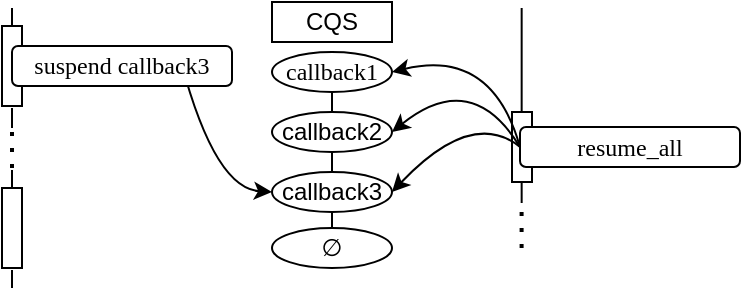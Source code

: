 <mxfile version="22.1.4" type="device">
  <diagram name="Page-1" id="2YBvvXClWsGukQMizWep">
    <mxGraphModel dx="637" dy="341" grid="1" gridSize="10" guides="1" tooltips="1" connect="1" arrows="1" fold="1" page="1" pageScale="1" pageWidth="850" pageHeight="1100" math="0" shadow="0">
      <root>
        <mxCell id="0" />
        <mxCell id="1" parent="0" />
        <mxCell id="Xmo3_Crtta4L2Li_5l8g-21" value="" style="curved=1;endArrow=classic;html=1;rounded=0;exitX=0.75;exitY=0;exitDx=0;exitDy=0;entryX=0;entryY=0.5;entryDx=0;entryDy=0;" parent="1" source="Xmo3_Crtta4L2Li_5l8g-20" target="Xmo3_Crtta4L2Li_5l8g-16" edge="1">
          <mxGeometry width="50" height="50" relative="1" as="geometry">
            <mxPoint x="440" y="249" as="sourcePoint" />
            <mxPoint x="490" y="199" as="targetPoint" />
            <Array as="points">
              <mxPoint x="480" y="250" />
            </Array>
          </mxGeometry>
        </mxCell>
        <mxCell id="Xmo3_Crtta4L2Li_5l8g-37" value="" style="endArrow=none;html=1;rounded=0;" parent="1" edge="1">
          <mxGeometry width="50" height="50" relative="1" as="geometry">
            <mxPoint x="380" y="199" as="sourcePoint" />
            <mxPoint x="380" y="160" as="targetPoint" />
          </mxGeometry>
        </mxCell>
        <mxCell id="Xmo3_Crtta4L2Li_5l8g-38" value="" style="endArrow=none;html=1;rounded=0;" parent="1" edge="1">
          <mxGeometry width="50" height="50" relative="1" as="geometry">
            <mxPoint x="380" y="220" as="sourcePoint" />
            <mxPoint x="380" y="210" as="targetPoint" />
          </mxGeometry>
        </mxCell>
        <mxCell id="Xmo3_Crtta4L2Li_5l8g-40" value="" style="endArrow=none;html=1;rounded=0;" parent="1" edge="1">
          <mxGeometry width="50" height="50" relative="1" as="geometry">
            <mxPoint x="634.83" y="257.5" as="sourcePoint" />
            <mxPoint x="634.83" y="160" as="targetPoint" />
          </mxGeometry>
        </mxCell>
        <mxCell id="Xmo3_Crtta4L2Li_5l8g-45" value="" style="endArrow=none;dashed=1;html=1;dashPattern=1 3;strokeWidth=2;rounded=0;" parent="1" edge="1">
          <mxGeometry width="50" height="50" relative="1" as="geometry">
            <mxPoint x="380" y="240" as="sourcePoint" />
            <mxPoint x="380" y="220" as="targetPoint" />
          </mxGeometry>
        </mxCell>
        <mxCell id="Xmo3_Crtta4L2Li_5l8g-48" value="" style="endArrow=none;html=1;rounded=0;" parent="1" edge="1">
          <mxGeometry width="50" height="50" relative="1" as="geometry">
            <mxPoint x="379.51" y="275" as="sourcePoint" />
            <mxPoint x="379.51" y="275" as="targetPoint" />
          </mxGeometry>
        </mxCell>
        <mxCell id="Xmo3_Crtta4L2Li_5l8g-67" value="" style="group" parent="1" vertex="1" connectable="0">
          <mxGeometry x="510" y="157" width="60" height="115" as="geometry" />
        </mxCell>
        <mxCell id="Xmo3_Crtta4L2Li_5l8g-41" value="" style="group" parent="Xmo3_Crtta4L2Li_5l8g-67" vertex="1" connectable="0">
          <mxGeometry y="25" width="60" height="90" as="geometry" />
        </mxCell>
        <mxCell id="Xmo3_Crtta4L2Li_5l8g-14" value="&lt;font face=&quot;Lucida Console&quot;&gt;callback1&lt;/font&gt;" style="ellipse;whiteSpace=wrap;html=1;" parent="Xmo3_Crtta4L2Li_5l8g-41" vertex="1">
          <mxGeometry width="60" height="20" as="geometry" />
        </mxCell>
        <mxCell id="Xmo3_Crtta4L2Li_5l8g-15" value="callback2" style="ellipse;whiteSpace=wrap;html=1;" parent="Xmo3_Crtta4L2Li_5l8g-41" vertex="1">
          <mxGeometry y="30" width="60" height="20" as="geometry" />
        </mxCell>
        <mxCell id="Xmo3_Crtta4L2Li_5l8g-16" value="callback3" style="ellipse;whiteSpace=wrap;html=1;" parent="Xmo3_Crtta4L2Li_5l8g-41" vertex="1">
          <mxGeometry y="60" width="60" height="20" as="geometry" />
        </mxCell>
        <mxCell id="Xmo3_Crtta4L2Li_5l8g-17" value="" style="endArrow=none;html=1;rounded=0;entryX=0.5;entryY=1;entryDx=0;entryDy=0;exitX=0.5;exitY=0;exitDx=0;exitDy=0;" parent="Xmo3_Crtta4L2Li_5l8g-41" source="Xmo3_Crtta4L2Li_5l8g-15" target="Xmo3_Crtta4L2Li_5l8g-14" edge="1">
          <mxGeometry width="50" height="50" relative="1" as="geometry">
            <mxPoint x="-216" y="50" as="sourcePoint" />
            <mxPoint x="-156" as="targetPoint" />
          </mxGeometry>
        </mxCell>
        <mxCell id="Xmo3_Crtta4L2Li_5l8g-18" value="" style="endArrow=none;html=1;rounded=0;entryX=0.5;entryY=1;entryDx=0;entryDy=0;exitX=0.5;exitY=0;exitDx=0;exitDy=0;" parent="Xmo3_Crtta4L2Li_5l8g-41" source="Xmo3_Crtta4L2Li_5l8g-16" target="Xmo3_Crtta4L2Li_5l8g-15" edge="1">
          <mxGeometry width="50" height="50" relative="1" as="geometry">
            <mxPoint x="42" y="40" as="sourcePoint" />
            <mxPoint x="42" y="30" as="targetPoint" />
          </mxGeometry>
        </mxCell>
        <mxCell id="Xmo3_Crtta4L2Li_5l8g-19" value="" style="endArrow=none;html=1;rounded=0;entryX=0.5;entryY=1;entryDx=0;entryDy=0;" parent="Xmo3_Crtta4L2Li_5l8g-41" target="Xmo3_Crtta4L2Li_5l8g-16" edge="1">
          <mxGeometry width="50" height="50" relative="1" as="geometry">
            <mxPoint x="30" y="90" as="sourcePoint" />
            <mxPoint x="42" y="60" as="targetPoint" />
          </mxGeometry>
        </mxCell>
        <mxCell id="Xmo3_Crtta4L2Li_5l8g-42" value="CQS" style="rounded=0;whiteSpace=wrap;html=1;" parent="Xmo3_Crtta4L2Li_5l8g-67" vertex="1">
          <mxGeometry width="60" height="20" as="geometry" />
        </mxCell>
        <mxCell id="Xmo3_Crtta4L2Li_5l8g-54" value="" style="html=1;points=[];perimeter=orthogonalPerimeter;outlineConnect=0;targetShapes=umlLifeline;portConstraint=eastwest;newEdgeStyle={&quot;edgeStyle&quot;:&quot;elbowEdgeStyle&quot;,&quot;elbow&quot;:&quot;vertical&quot;,&quot;curved&quot;:0,&quot;rounded&quot;:0};" parent="1" vertex="1">
          <mxGeometry x="630" y="212" width="10" height="35" as="geometry" />
        </mxCell>
        <mxCell id="u00EMY2Q6EPRI4YONWDw-3" value="&lt;font face=&quot;Lucida Console&quot;&gt;resume_all&lt;/font&gt;" style="rounded=1;whiteSpace=wrap;html=1;" vertex="1" parent="1">
          <mxGeometry x="634" y="219.5" width="110" height="20" as="geometry" />
        </mxCell>
        <mxCell id="u00EMY2Q6EPRI4YONWDw-4" value="∅" style="ellipse;whiteSpace=wrap;html=1;" vertex="1" parent="1">
          <mxGeometry x="510" y="270" width="60" height="20" as="geometry" />
        </mxCell>
        <mxCell id="u00EMY2Q6EPRI4YONWDw-5" value="" style="curved=1;endArrow=classic;html=1;rounded=0;exitX=0;exitY=0.5;exitDx=0;exitDy=0;entryX=1;entryY=0.5;entryDx=0;entryDy=0;" edge="1" parent="1" source="u00EMY2Q6EPRI4YONWDw-3" target="Xmo3_Crtta4L2Li_5l8g-14">
          <mxGeometry width="50" height="50" relative="1" as="geometry">
            <mxPoint x="473" y="219" as="sourcePoint" />
            <mxPoint x="520" y="262" as="targetPoint" />
            <Array as="points">
              <mxPoint x="620" y="180" />
            </Array>
          </mxGeometry>
        </mxCell>
        <mxCell id="u00EMY2Q6EPRI4YONWDw-6" value="" style="curved=1;endArrow=classic;html=1;rounded=0;exitX=0;exitY=0.5;exitDx=0;exitDy=0;entryX=1;entryY=0.5;entryDx=0;entryDy=0;" edge="1" parent="1" source="u00EMY2Q6EPRI4YONWDw-3" target="Xmo3_Crtta4L2Li_5l8g-15">
          <mxGeometry width="50" height="50" relative="1" as="geometry">
            <mxPoint x="644" y="285" as="sourcePoint" />
            <mxPoint x="580" y="202" as="targetPoint" />
            <Array as="points">
              <mxPoint x="610" y="190" />
            </Array>
          </mxGeometry>
        </mxCell>
        <mxCell id="u00EMY2Q6EPRI4YONWDw-7" value="" style="curved=1;endArrow=classic;html=1;rounded=0;exitX=0;exitY=0.5;exitDx=0;exitDy=0;entryX=1;entryY=0.5;entryDx=0;entryDy=0;" edge="1" parent="1" source="u00EMY2Q6EPRI4YONWDw-3" target="Xmo3_Crtta4L2Li_5l8g-16">
          <mxGeometry width="50" height="50" relative="1" as="geometry">
            <mxPoint x="654" y="295" as="sourcePoint" />
            <mxPoint x="590" y="212" as="targetPoint" />
            <Array as="points">
              <mxPoint x="610" y="210" />
            </Array>
          </mxGeometry>
        </mxCell>
        <mxCell id="u00EMY2Q6EPRI4YONWDw-8" value="" style="html=1;points=[];perimeter=orthogonalPerimeter;outlineConnect=0;targetShapes=umlLifeline;portConstraint=eastwest;newEdgeStyle={&quot;edgeStyle&quot;:&quot;elbowEdgeStyle&quot;,&quot;elbow&quot;:&quot;vertical&quot;,&quot;curved&quot;:0,&quot;rounded&quot;:0};" vertex="1" parent="1">
          <mxGeometry x="375" y="169" width="10" height="40" as="geometry" />
        </mxCell>
        <mxCell id="Xmo3_Crtta4L2Li_5l8g-20" value="&lt;font face=&quot;Lucida Console&quot;&gt;suspend callback3&lt;br&gt;&lt;/font&gt;" style="rounded=1;whiteSpace=wrap;html=1;" parent="1" vertex="1">
          <mxGeometry x="380" y="179" width="110" height="20" as="geometry" />
        </mxCell>
        <mxCell id="u00EMY2Q6EPRI4YONWDw-9" value="" style="endArrow=none;dashed=1;html=1;dashPattern=1 3;strokeWidth=2;rounded=0;" edge="1" parent="1">
          <mxGeometry width="50" height="50" relative="1" as="geometry">
            <mxPoint x="634.8" y="280" as="sourcePoint" />
            <mxPoint x="634.8" y="260" as="targetPoint" />
          </mxGeometry>
        </mxCell>
        <mxCell id="u00EMY2Q6EPRI4YONWDw-10" value="" style="endArrow=none;html=1;rounded=0;" edge="1" parent="1">
          <mxGeometry width="50" height="50" relative="1" as="geometry">
            <mxPoint x="380" y="300" as="sourcePoint" />
            <mxPoint x="380" y="291" as="targetPoint" />
          </mxGeometry>
        </mxCell>
        <mxCell id="u00EMY2Q6EPRI4YONWDw-12" value="" style="endArrow=none;html=1;rounded=0;" edge="1" parent="1">
          <mxGeometry width="50" height="50" relative="1" as="geometry">
            <mxPoint x="380" y="280" as="sourcePoint" />
            <mxPoint x="380" y="241" as="targetPoint" />
          </mxGeometry>
        </mxCell>
        <mxCell id="u00EMY2Q6EPRI4YONWDw-11" value="" style="html=1;points=[];perimeter=orthogonalPerimeter;outlineConnect=0;targetShapes=umlLifeline;portConstraint=eastwest;newEdgeStyle={&quot;edgeStyle&quot;:&quot;elbowEdgeStyle&quot;,&quot;elbow&quot;:&quot;vertical&quot;,&quot;curved&quot;:0,&quot;rounded&quot;:0};" vertex="1" parent="1">
          <mxGeometry x="375" y="250" width="10" height="40" as="geometry" />
        </mxCell>
      </root>
    </mxGraphModel>
  </diagram>
</mxfile>
